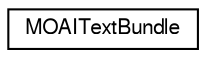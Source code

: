 digraph G
{
  edge [fontname="FreeSans",fontsize="10",labelfontname="FreeSans",labelfontsize="10"];
  node [fontname="FreeSans",fontsize="10",shape=record];
  rankdir=LR;
  Node1 [label="MOAITextBundle",height=0.2,width=0.4,color="black", fillcolor="white", style="filled",URL="$class_m_o_a_i_text_bundle.html",tooltip="A read-only lookup table of strings suitable for internationalization purposes. This currently wraps ..."];
}
